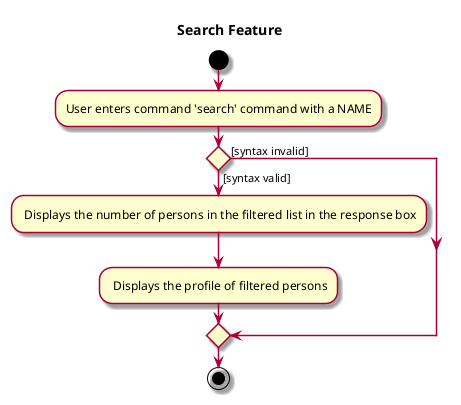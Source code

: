@startuml

skin rose

title Search Feature


start

:User enters command 'search' command with a NAME;


if () then ([syntax valid])
    : Displays the number of persons in the filtered list in the response box;
    : Displays the profile of filtered persons;
else ([syntax invalid])
  endif

stop

@enduml
